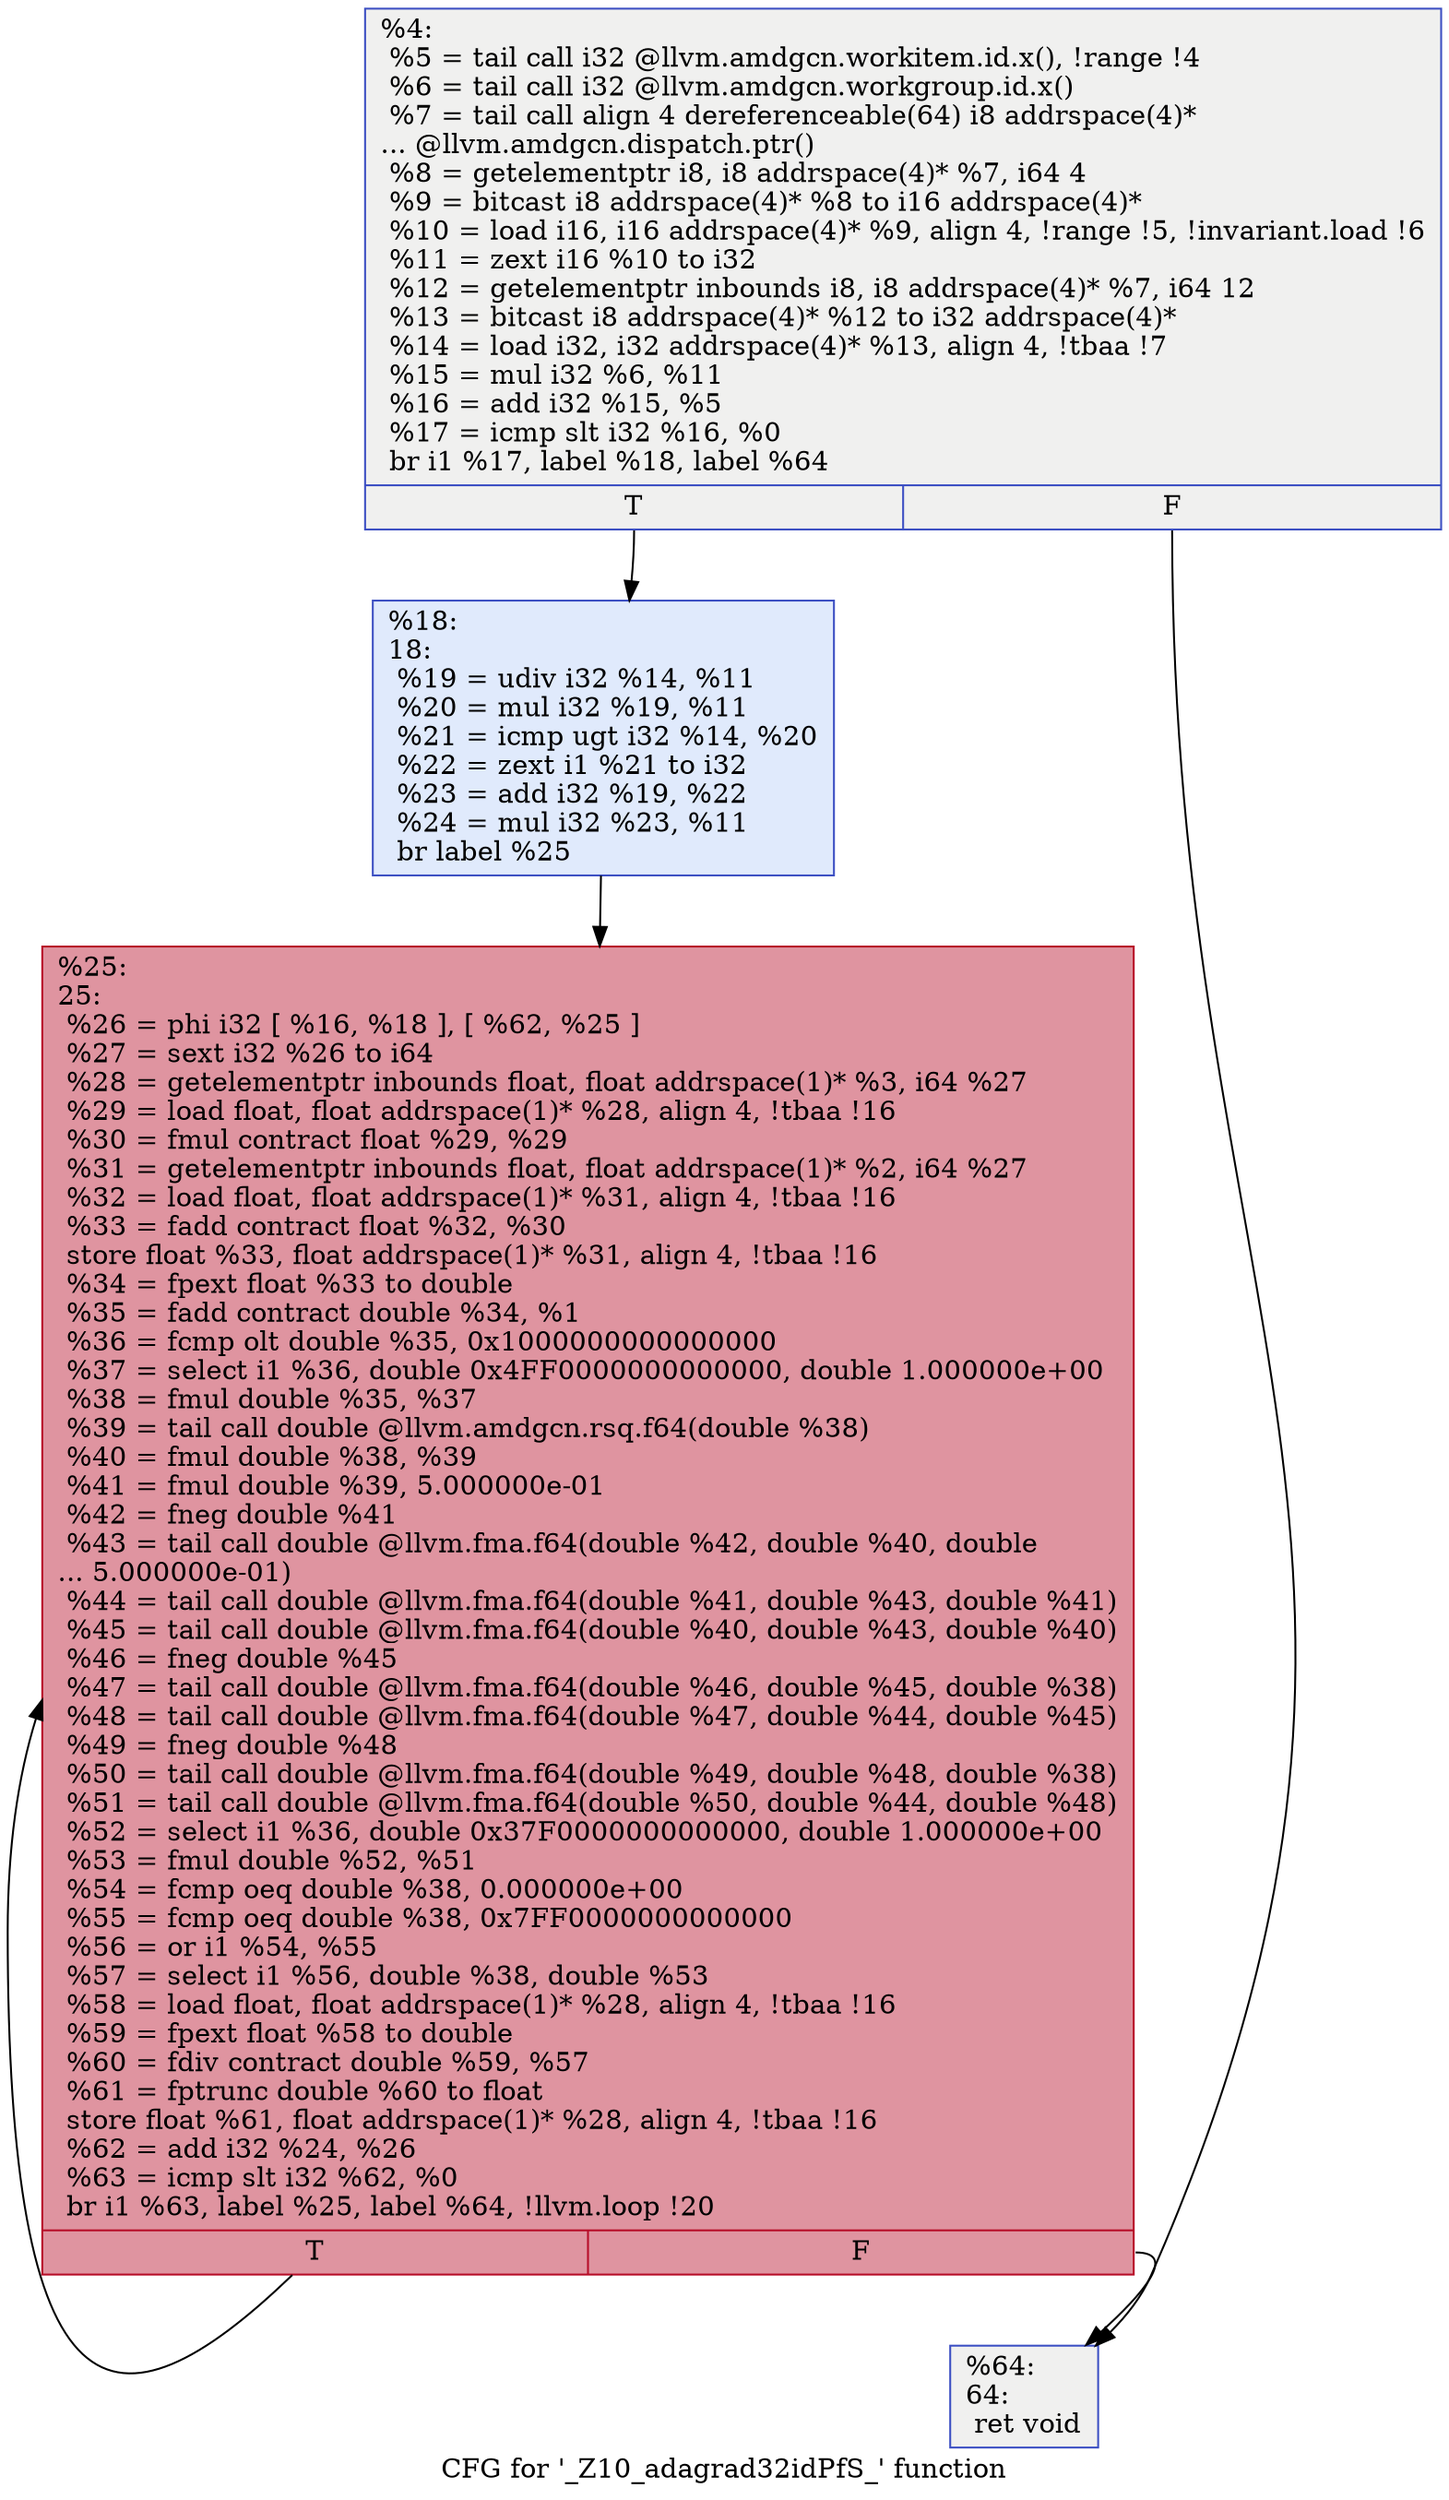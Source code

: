 digraph "CFG for '_Z10_adagrad32idPfS_' function" {
	label="CFG for '_Z10_adagrad32idPfS_' function";

	Node0x4a39bd0 [shape=record,color="#3d50c3ff", style=filled, fillcolor="#dedcdb70",label="{%4:\l  %5 = tail call i32 @llvm.amdgcn.workitem.id.x(), !range !4\l  %6 = tail call i32 @llvm.amdgcn.workgroup.id.x()\l  %7 = tail call align 4 dereferenceable(64) i8 addrspace(4)*\l... @llvm.amdgcn.dispatch.ptr()\l  %8 = getelementptr i8, i8 addrspace(4)* %7, i64 4\l  %9 = bitcast i8 addrspace(4)* %8 to i16 addrspace(4)*\l  %10 = load i16, i16 addrspace(4)* %9, align 4, !range !5, !invariant.load !6\l  %11 = zext i16 %10 to i32\l  %12 = getelementptr inbounds i8, i8 addrspace(4)* %7, i64 12\l  %13 = bitcast i8 addrspace(4)* %12 to i32 addrspace(4)*\l  %14 = load i32, i32 addrspace(4)* %13, align 4, !tbaa !7\l  %15 = mul i32 %6, %11\l  %16 = add i32 %15, %5\l  %17 = icmp slt i32 %16, %0\l  br i1 %17, label %18, label %64\l|{<s0>T|<s1>F}}"];
	Node0x4a39bd0:s0 -> Node0x4a39c20;
	Node0x4a39bd0:s1 -> Node0x4a3bea0;
	Node0x4a39c20 [shape=record,color="#3d50c3ff", style=filled, fillcolor="#b9d0f970",label="{%18:\l18:                                               \l  %19 = udiv i32 %14, %11\l  %20 = mul i32 %19, %11\l  %21 = icmp ugt i32 %14, %20\l  %22 = zext i1 %21 to i32\l  %23 = add i32 %19, %22\l  %24 = mul i32 %23, %11\l  br label %25\l}"];
	Node0x4a39c20 -> Node0x4a3c320;
	Node0x4a3c320 [shape=record,color="#b70d28ff", style=filled, fillcolor="#b70d2870",label="{%25:\l25:                                               \l  %26 = phi i32 [ %16, %18 ], [ %62, %25 ]\l  %27 = sext i32 %26 to i64\l  %28 = getelementptr inbounds float, float addrspace(1)* %3, i64 %27\l  %29 = load float, float addrspace(1)* %28, align 4, !tbaa !16\l  %30 = fmul contract float %29, %29\l  %31 = getelementptr inbounds float, float addrspace(1)* %2, i64 %27\l  %32 = load float, float addrspace(1)* %31, align 4, !tbaa !16\l  %33 = fadd contract float %32, %30\l  store float %33, float addrspace(1)* %31, align 4, !tbaa !16\l  %34 = fpext float %33 to double\l  %35 = fadd contract double %34, %1\l  %36 = fcmp olt double %35, 0x1000000000000000\l  %37 = select i1 %36, double 0x4FF0000000000000, double 1.000000e+00\l  %38 = fmul double %35, %37\l  %39 = tail call double @llvm.amdgcn.rsq.f64(double %38)\l  %40 = fmul double %38, %39\l  %41 = fmul double %39, 5.000000e-01\l  %42 = fneg double %41\l  %43 = tail call double @llvm.fma.f64(double %42, double %40, double\l... 5.000000e-01)\l  %44 = tail call double @llvm.fma.f64(double %41, double %43, double %41)\l  %45 = tail call double @llvm.fma.f64(double %40, double %43, double %40)\l  %46 = fneg double %45\l  %47 = tail call double @llvm.fma.f64(double %46, double %45, double %38)\l  %48 = tail call double @llvm.fma.f64(double %47, double %44, double %45)\l  %49 = fneg double %48\l  %50 = tail call double @llvm.fma.f64(double %49, double %48, double %38)\l  %51 = tail call double @llvm.fma.f64(double %50, double %44, double %48)\l  %52 = select i1 %36, double 0x37F0000000000000, double 1.000000e+00\l  %53 = fmul double %52, %51\l  %54 = fcmp oeq double %38, 0.000000e+00\l  %55 = fcmp oeq double %38, 0x7FF0000000000000\l  %56 = or i1 %54, %55\l  %57 = select i1 %56, double %38, double %53\l  %58 = load float, float addrspace(1)* %28, align 4, !tbaa !16\l  %59 = fpext float %58 to double\l  %60 = fdiv contract double %59, %57\l  %61 = fptrunc double %60 to float\l  store float %61, float addrspace(1)* %28, align 4, !tbaa !16\l  %62 = add i32 %24, %26\l  %63 = icmp slt i32 %62, %0\l  br i1 %63, label %25, label %64, !llvm.loop !20\l|{<s0>T|<s1>F}}"];
	Node0x4a3c320:s0 -> Node0x4a3c320;
	Node0x4a3c320:s1 -> Node0x4a3bea0;
	Node0x4a3bea0 [shape=record,color="#3d50c3ff", style=filled, fillcolor="#dedcdb70",label="{%64:\l64:                                               \l  ret void\l}"];
}
